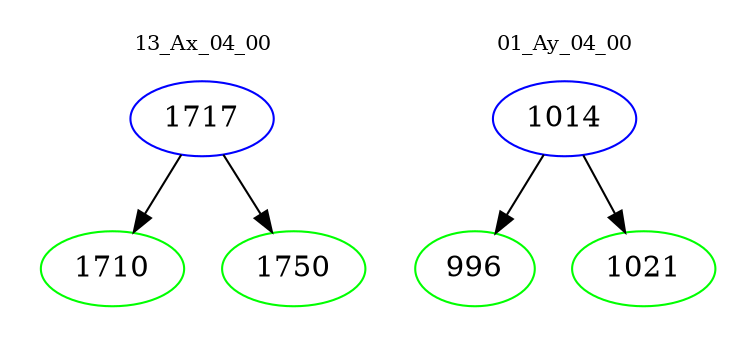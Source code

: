digraph{
subgraph cluster_0 {
color = white
label = "13_Ax_04_00";
fontsize=10;
T0_1717 [label="1717", color="blue"]
T0_1717 -> T0_1710 [color="black"]
T0_1710 [label="1710", color="green"]
T0_1717 -> T0_1750 [color="black"]
T0_1750 [label="1750", color="green"]
}
subgraph cluster_1 {
color = white
label = "01_Ay_04_00";
fontsize=10;
T1_1014 [label="1014", color="blue"]
T1_1014 -> T1_996 [color="black"]
T1_996 [label="996", color="green"]
T1_1014 -> T1_1021 [color="black"]
T1_1021 [label="1021", color="green"]
}
}
